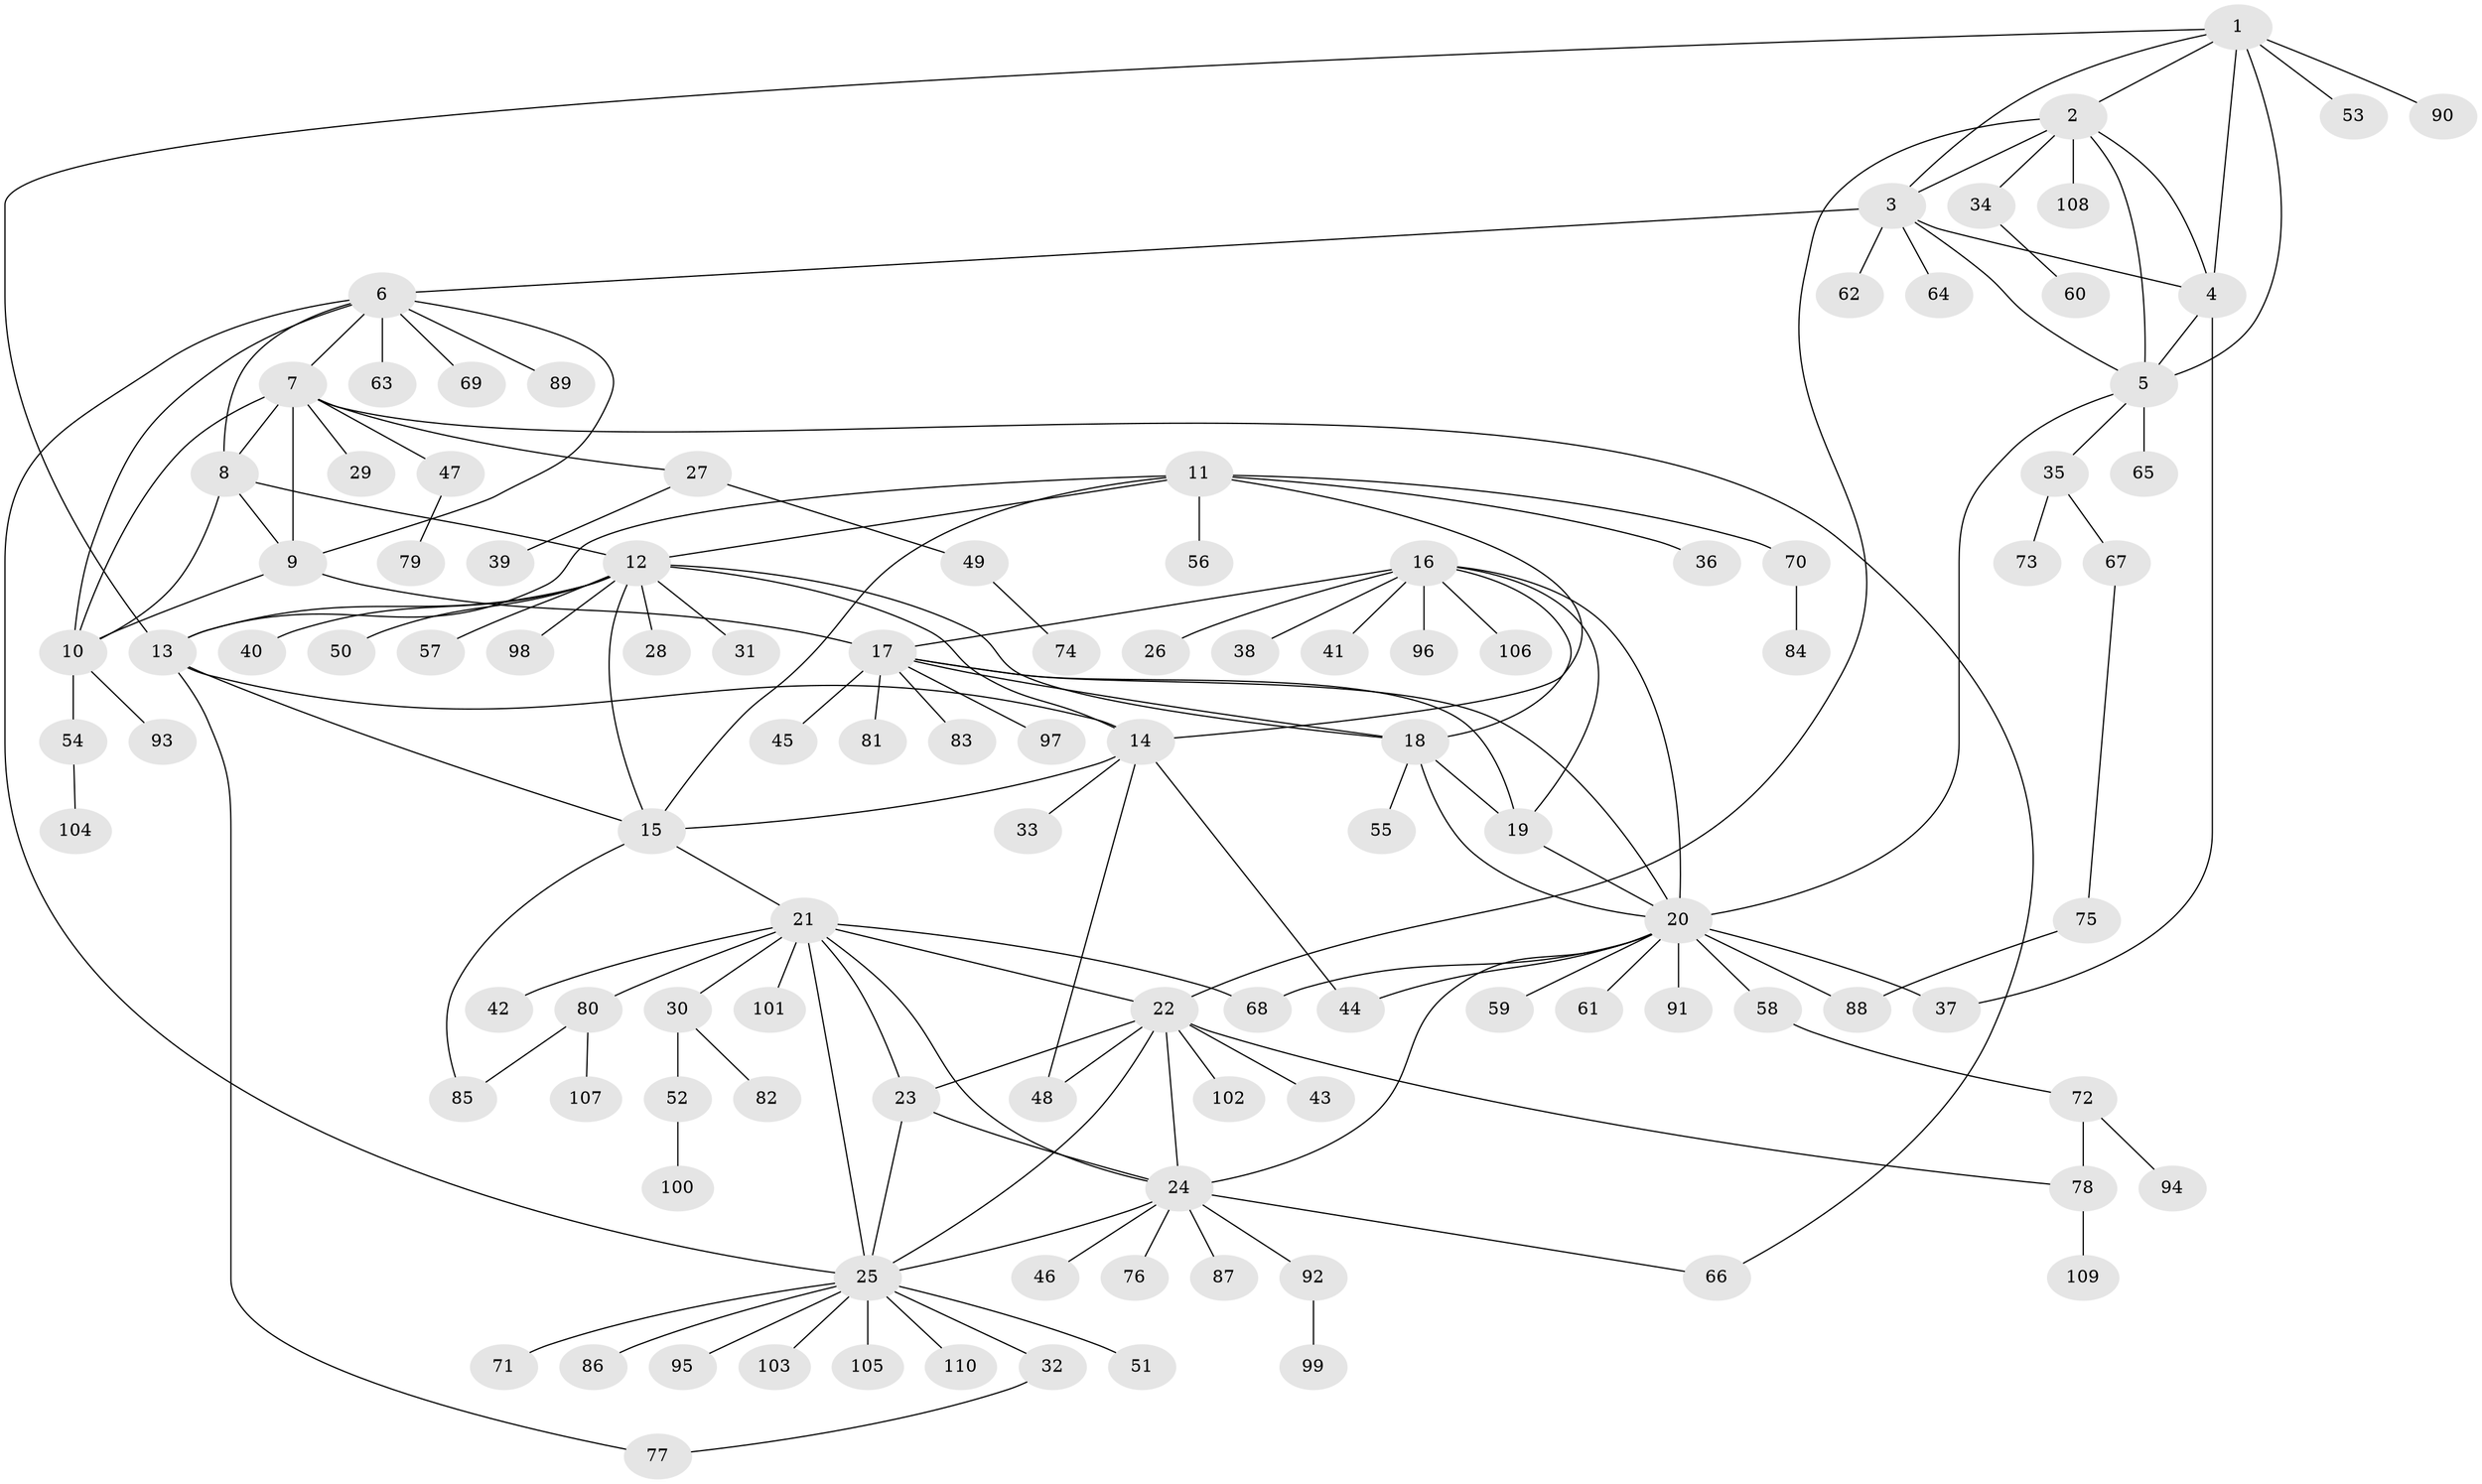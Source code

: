 // Generated by graph-tools (version 1.1) at 2025/50/03/09/25 03:50:31]
// undirected, 110 vertices, 154 edges
graph export_dot {
graph [start="1"]
  node [color=gray90,style=filled];
  1;
  2;
  3;
  4;
  5;
  6;
  7;
  8;
  9;
  10;
  11;
  12;
  13;
  14;
  15;
  16;
  17;
  18;
  19;
  20;
  21;
  22;
  23;
  24;
  25;
  26;
  27;
  28;
  29;
  30;
  31;
  32;
  33;
  34;
  35;
  36;
  37;
  38;
  39;
  40;
  41;
  42;
  43;
  44;
  45;
  46;
  47;
  48;
  49;
  50;
  51;
  52;
  53;
  54;
  55;
  56;
  57;
  58;
  59;
  60;
  61;
  62;
  63;
  64;
  65;
  66;
  67;
  68;
  69;
  70;
  71;
  72;
  73;
  74;
  75;
  76;
  77;
  78;
  79;
  80;
  81;
  82;
  83;
  84;
  85;
  86;
  87;
  88;
  89;
  90;
  91;
  92;
  93;
  94;
  95;
  96;
  97;
  98;
  99;
  100;
  101;
  102;
  103;
  104;
  105;
  106;
  107;
  108;
  109;
  110;
  1 -- 2;
  1 -- 3;
  1 -- 4;
  1 -- 5;
  1 -- 13;
  1 -- 53;
  1 -- 90;
  2 -- 3;
  2 -- 4;
  2 -- 5;
  2 -- 22;
  2 -- 34;
  2 -- 108;
  3 -- 4;
  3 -- 5;
  3 -- 6;
  3 -- 62;
  3 -- 64;
  4 -- 5;
  4 -- 37;
  5 -- 20;
  5 -- 35;
  5 -- 65;
  6 -- 7;
  6 -- 8;
  6 -- 9;
  6 -- 10;
  6 -- 25;
  6 -- 63;
  6 -- 69;
  6 -- 89;
  7 -- 8;
  7 -- 9;
  7 -- 10;
  7 -- 27;
  7 -- 29;
  7 -- 47;
  7 -- 66;
  8 -- 9;
  8 -- 10;
  8 -- 12;
  9 -- 10;
  9 -- 17;
  10 -- 54;
  10 -- 93;
  11 -- 12;
  11 -- 13;
  11 -- 14;
  11 -- 15;
  11 -- 36;
  11 -- 56;
  11 -- 70;
  12 -- 13;
  12 -- 14;
  12 -- 15;
  12 -- 18;
  12 -- 28;
  12 -- 31;
  12 -- 40;
  12 -- 50;
  12 -- 57;
  12 -- 98;
  13 -- 14;
  13 -- 15;
  13 -- 77;
  14 -- 15;
  14 -- 33;
  14 -- 44;
  14 -- 48;
  15 -- 21;
  15 -- 85;
  16 -- 17;
  16 -- 18;
  16 -- 19;
  16 -- 20;
  16 -- 26;
  16 -- 38;
  16 -- 41;
  16 -- 96;
  16 -- 106;
  17 -- 18;
  17 -- 19;
  17 -- 20;
  17 -- 45;
  17 -- 81;
  17 -- 83;
  17 -- 97;
  18 -- 19;
  18 -- 20;
  18 -- 55;
  19 -- 20;
  20 -- 24;
  20 -- 37;
  20 -- 44;
  20 -- 58;
  20 -- 59;
  20 -- 61;
  20 -- 68;
  20 -- 88;
  20 -- 91;
  21 -- 22;
  21 -- 23;
  21 -- 24;
  21 -- 25;
  21 -- 30;
  21 -- 42;
  21 -- 68;
  21 -- 80;
  21 -- 101;
  22 -- 23;
  22 -- 24;
  22 -- 25;
  22 -- 43;
  22 -- 48;
  22 -- 78;
  22 -- 102;
  23 -- 24;
  23 -- 25;
  24 -- 25;
  24 -- 46;
  24 -- 66;
  24 -- 76;
  24 -- 87;
  24 -- 92;
  25 -- 32;
  25 -- 51;
  25 -- 71;
  25 -- 86;
  25 -- 95;
  25 -- 103;
  25 -- 105;
  25 -- 110;
  27 -- 39;
  27 -- 49;
  30 -- 52;
  30 -- 82;
  32 -- 77;
  34 -- 60;
  35 -- 67;
  35 -- 73;
  47 -- 79;
  49 -- 74;
  52 -- 100;
  54 -- 104;
  58 -- 72;
  67 -- 75;
  70 -- 84;
  72 -- 78;
  72 -- 94;
  75 -- 88;
  78 -- 109;
  80 -- 85;
  80 -- 107;
  92 -- 99;
}
